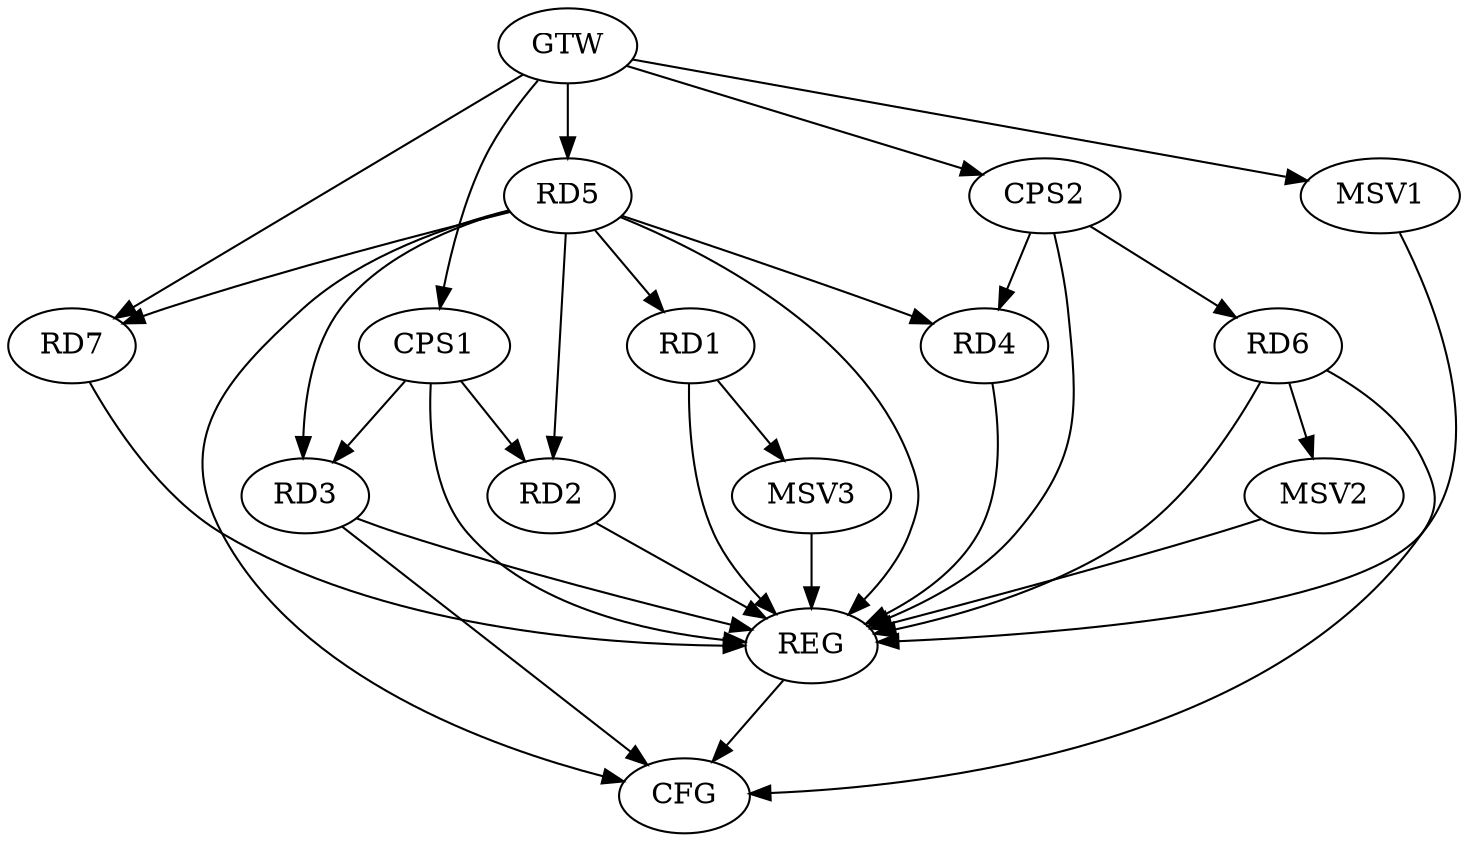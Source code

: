 strict digraph G {
  RD1 [ label="RD1" ];
  RD2 [ label="RD2" ];
  RD3 [ label="RD3" ];
  RD4 [ label="RD4" ];
  RD5 [ label="RD5" ];
  RD6 [ label="RD6" ];
  RD7 [ label="RD7" ];
  CPS1 [ label="CPS1" ];
  CPS2 [ label="CPS2" ];
  GTW [ label="GTW" ];
  REG [ label="REG" ];
  CFG [ label="CFG" ];
  MSV1 [ label="MSV1" ];
  MSV2 [ label="MSV2" ];
  MSV3 [ label="MSV3" ];
  RD5 -> RD3;
  CPS1 -> RD2;
  CPS1 -> RD3;
  CPS2 -> RD4;
  CPS2 -> RD6;
  GTW -> RD5;
  GTW -> RD7;
  GTW -> CPS1;
  GTW -> CPS2;
  RD1 -> REG;
  RD2 -> REG;
  RD3 -> REG;
  RD4 -> REG;
  RD5 -> REG;
  RD6 -> REG;
  RD7 -> REG;
  CPS1 -> REG;
  CPS2 -> REG;
  RD3 -> CFG;
  RD6 -> CFG;
  RD5 -> CFG;
  REG -> CFG;
  RD5 -> RD2;
  RD5 -> RD4;
  RD5 -> RD1;
  RD5 -> RD7;
  GTW -> MSV1;
  MSV1 -> REG;
  RD6 -> MSV2;
  MSV2 -> REG;
  RD1 -> MSV3;
  MSV3 -> REG;
}
